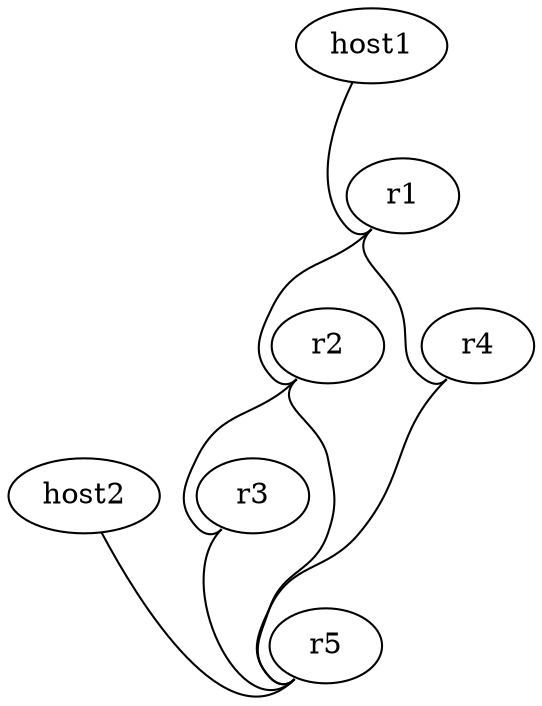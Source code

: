 graph training {
 "r1" [function="leaf" os="CumulusCommunity/cumulus-vx" version="3.7.8" memory="1024" config="./helper_scripts/extra_switch_config.sh" mgmt_ip="192.168.200.1"]
 "r2" [function="leaf" os="CumulusCommunity/cumulus-vx" version="3.7.8" memory="1024" config="./helper_scripts/extra_switch_config.sh" mgmt_ip="192.168.200.2"]
 "r3" [function="leaf" os="CumulusCommunity/cumulus-vx" version="3.7.8" memory="1024" config="./helper_scripts/extra_switch_config.sh" mgmt_ip="192.168.200.3"]
 "r4" [function="leaf" os="CumulusCommunity/cumulus-vx" version="3.7.8" memory="1024" config="./helper_scripts/extra_switch_config.sh" mgmt_ip="192.168.200.4"]
 "r5" [function="leaf" os="CumulusCommunity/cumulus-vx" version="3.7.8" memory="1024" config="./helper_scripts/extra_switch_config.sh" mgmt_ip="192.168.200.5"]
 "host1" [function="host" os="yk0/ubuntu-xenial" memory="768" config="./helper_scripts/extra_server_config.sh" mgmt_ip="192.168.200.11"]
 "host2" [function="host" os="yk0/ubuntu-xenial" memory="768" config="./helper_scripts/extra_server_config.sh" mgmt_ip="192.168.200.12"]

 "r1":"swp2" -- "r2":"swp1"
 "r1":"swp4" -- "r4":"swp1"
 "r2":"swp3" -- "r3":"swp2"
 "r2":"swp5" -- "r5":"swp2"
 "r3":"swp5" -- "r5":"swp3"
 "r4":"swp5" -- "r5":"swp4"
 "host1":"eth1" -- "r1":"swp10"
 "host2":"eth1" -- "r5":"swp10"

 }
